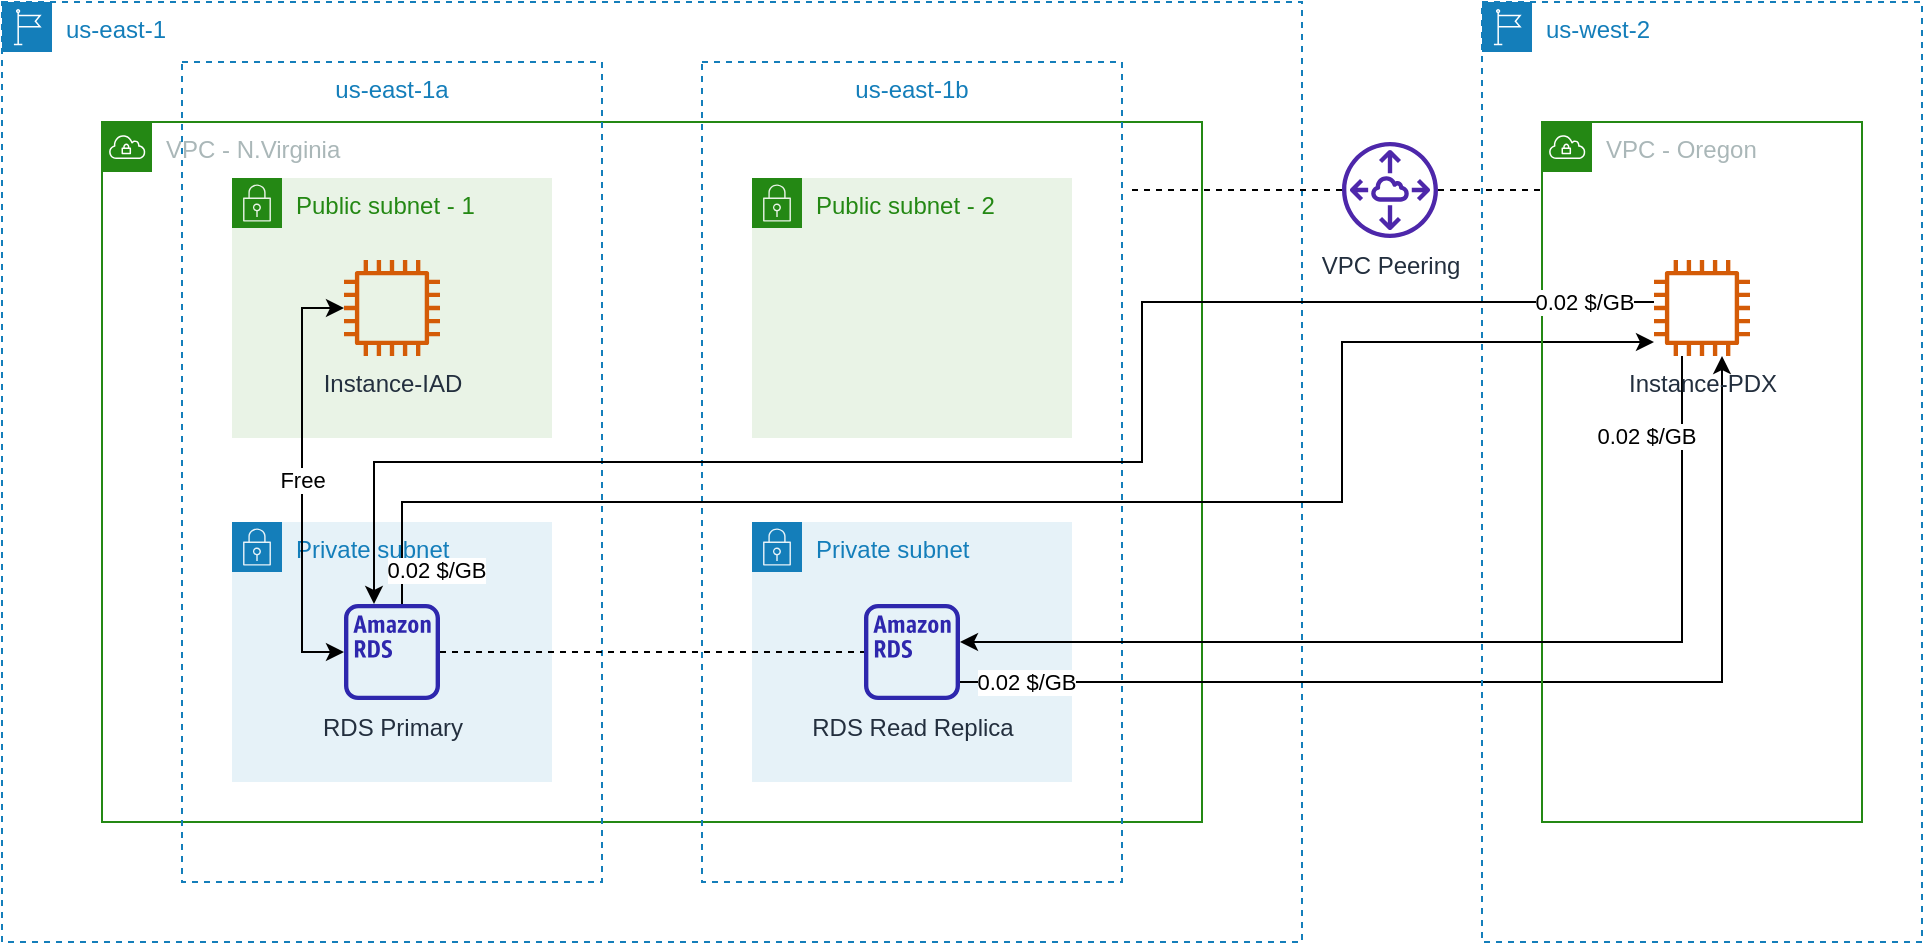 <mxfile version="16.5.1" type="device"><diagram id="TLAEGJn4FvRpzz_-lqbq" name="第 1 页"><mxGraphModel dx="946" dy="680" grid="1" gridSize="10" guides="1" tooltips="1" connect="1" arrows="1" fold="1" page="1" pageScale="1" pageWidth="1169" pageHeight="827" math="0" shadow="0"><root><mxCell id="0"/><mxCell id="1" parent="0"/><mxCell id="ALdVED_vAJOg0wY8vyn3-1" value="VPC - N.Virginia" style="points=[[0,0],[0.25,0],[0.5,0],[0.75,0],[1,0],[1,0.25],[1,0.5],[1,0.75],[1,1],[0.75,1],[0.5,1],[0.25,1],[0,1],[0,0.75],[0,0.5],[0,0.25]];outlineConnect=0;gradientColor=none;html=1;whiteSpace=wrap;fontSize=12;fontStyle=0;container=1;pointerEvents=0;collapsible=0;recursiveResize=0;shape=mxgraph.aws4.group;grIcon=mxgraph.aws4.group_vpc;strokeColor=#248814;fillColor=none;verticalAlign=top;align=left;spacingLeft=30;fontColor=#AAB7B8;dashed=0;" parent="1" vertex="1"><mxGeometry x="120" y="190" width="550" height="350" as="geometry"/></mxCell><mxCell id="ALdVED_vAJOg0wY8vyn3-2" value="us-east-1" style="points=[[0,0],[0.25,0],[0.5,0],[0.75,0],[1,0],[1,0.25],[1,0.5],[1,0.75],[1,1],[0.75,1],[0.5,1],[0.25,1],[0,1],[0,0.75],[0,0.5],[0,0.25]];outlineConnect=0;gradientColor=none;html=1;whiteSpace=wrap;fontSize=12;fontStyle=0;container=1;pointerEvents=0;collapsible=0;recursiveResize=0;shape=mxgraph.aws4.group;grIcon=mxgraph.aws4.group_region;strokeColor=#147EBA;fillColor=none;verticalAlign=top;align=left;spacingLeft=30;fontColor=#147EBA;dashed=1;" parent="1" vertex="1"><mxGeometry x="70" y="130" width="650" height="470" as="geometry"/></mxCell><mxCell id="ALdVED_vAJOg0wY8vyn3-3" value="us-east-1b" style="fillColor=none;strokeColor=#147EBA;dashed=1;verticalAlign=top;fontStyle=0;fontColor=#147EBA;" parent="1" vertex="1"><mxGeometry x="420" y="160" width="210" height="410" as="geometry"/></mxCell><mxCell id="ALdVED_vAJOg0wY8vyn3-4" value="Private subnet" style="points=[[0,0],[0.25,0],[0.5,0],[0.75,0],[1,0],[1,0.25],[1,0.5],[1,0.75],[1,1],[0.75,1],[0.5,1],[0.25,1],[0,1],[0,0.75],[0,0.5],[0,0.25]];outlineConnect=0;gradientColor=none;html=1;whiteSpace=wrap;fontSize=12;fontStyle=0;container=0;pointerEvents=0;collapsible=0;recursiveResize=0;shape=mxgraph.aws4.group;grIcon=mxgraph.aws4.group_security_group;grStroke=0;strokeColor=#147EBA;fillColor=#E6F2F8;verticalAlign=top;align=left;spacingLeft=30;fontColor=#147EBA;dashed=0;" parent="1" vertex="1"><mxGeometry x="445" y="390" width="160" height="130" as="geometry"/></mxCell><mxCell id="ALdVED_vAJOg0wY8vyn3-5" value="us-east-1a" style="fillColor=none;strokeColor=#147EBA;dashed=1;verticalAlign=top;fontStyle=0;fontColor=#147EBA;" parent="1" vertex="1"><mxGeometry x="160" y="160" width="210" height="410" as="geometry"/></mxCell><mxCell id="ALdVED_vAJOg0wY8vyn3-6" value="Public subnet - 1" style="points=[[0,0],[0.25,0],[0.5,0],[0.75,0],[1,0],[1,0.25],[1,0.5],[1,0.75],[1,1],[0.75,1],[0.5,1],[0.25,1],[0,1],[0,0.75],[0,0.5],[0,0.25]];outlineConnect=0;gradientColor=none;html=1;whiteSpace=wrap;fontSize=12;fontStyle=0;container=0;pointerEvents=0;collapsible=0;recursiveResize=0;shape=mxgraph.aws4.group;grIcon=mxgraph.aws4.group_security_group;grStroke=0;strokeColor=#248814;fillColor=#E9F3E6;verticalAlign=top;align=left;spacingLeft=30;fontColor=#248814;dashed=0;" parent="1" vertex="1"><mxGeometry x="185" y="218" width="160" height="130" as="geometry"/></mxCell><mxCell id="ALdVED_vAJOg0wY8vyn3-7" value="Private subnet" style="points=[[0,0],[0.25,0],[0.5,0],[0.75,0],[1,0],[1,0.25],[1,0.5],[1,0.75],[1,1],[0.75,1],[0.5,1],[0.25,1],[0,1],[0,0.75],[0,0.5],[0,0.25]];outlineConnect=0;gradientColor=none;html=1;whiteSpace=wrap;fontSize=12;fontStyle=0;container=0;pointerEvents=0;collapsible=0;recursiveResize=0;shape=mxgraph.aws4.group;grIcon=mxgraph.aws4.group_security_group;grStroke=0;strokeColor=#147EBA;fillColor=#E6F2F8;verticalAlign=top;align=left;spacingLeft=30;fontColor=#147EBA;dashed=0;" parent="1" vertex="1"><mxGeometry x="185" y="390" width="160" height="130" as="geometry"/></mxCell><mxCell id="ALdVED_vAJOg0wY8vyn3-8" style="edgeStyle=orthogonalEdgeStyle;rounded=0;orthogonalLoop=1;jettySize=auto;html=1;endArrow=none;endFill=0;dashed=1;" parent="1" source="ALdVED_vAJOg0wY8vyn3-9" target="ALdVED_vAJOg0wY8vyn3-14" edge="1"><mxGeometry relative="1" as="geometry"/></mxCell><mxCell id="ALdVED_vAJOg0wY8vyn3-31" style="edgeStyle=orthogonalEdgeStyle;rounded=0;orthogonalLoop=1;jettySize=auto;html=1;startArrow=none;startFill=0;" parent="1" source="ALdVED_vAJOg0wY8vyn3-9" target="ALdVED_vAJOg0wY8vyn3-26" edge="1"><mxGeometry relative="1" as="geometry"><Array as="points"><mxPoint x="270" y="380"/><mxPoint x="740" y="380"/><mxPoint x="740" y="300"/></Array></mxGeometry></mxCell><mxCell id="1PKtz632G1CmCWLgILRP-4" value="0.02 $/GB" style="edgeLabel;html=1;align=center;verticalAlign=middle;resizable=0;points=[];" vertex="1" connectable="0" parent="ALdVED_vAJOg0wY8vyn3-31"><mxGeometry x="-0.955" y="-1" relative="1" as="geometry"><mxPoint x="16" as="offset"/></mxGeometry></mxCell><mxCell id="ALdVED_vAJOg0wY8vyn3-9" value="RDS Primary" style="sketch=0;outlineConnect=0;fontColor=#232F3E;gradientColor=none;fillColor=#2E27AD;strokeColor=none;dashed=0;verticalLabelPosition=bottom;verticalAlign=top;align=center;html=1;fontSize=12;fontStyle=0;aspect=fixed;pointerEvents=1;shape=mxgraph.aws4.rds_instance_alt;" parent="1" vertex="1"><mxGeometry x="241" y="431" width="48" height="48" as="geometry"/></mxCell><mxCell id="ALdVED_vAJOg0wY8vyn3-30" value="Free" style="edgeStyle=orthogonalEdgeStyle;rounded=0;orthogonalLoop=1;jettySize=auto;html=1;startArrow=classic;startFill=1;" parent="1" source="ALdVED_vAJOg0wY8vyn3-12" target="ALdVED_vAJOg0wY8vyn3-9" edge="1"><mxGeometry relative="1" as="geometry"><Array as="points"><mxPoint x="220" y="283"/><mxPoint x="220" y="455"/></Array></mxGeometry></mxCell><mxCell id="ALdVED_vAJOg0wY8vyn3-12" value="Instance-IAD" style="sketch=0;outlineConnect=0;fontColor=#232F3E;gradientColor=none;fillColor=#D45B07;strokeColor=none;dashed=0;verticalLabelPosition=bottom;verticalAlign=top;align=center;html=1;fontSize=12;fontStyle=0;aspect=fixed;pointerEvents=1;shape=mxgraph.aws4.instance2;" parent="1" vertex="1"><mxGeometry x="241" y="259" width="48" height="48" as="geometry"/></mxCell><mxCell id="ALdVED_vAJOg0wY8vyn3-13" value="Public subnet - 2" style="points=[[0,0],[0.25,0],[0.5,0],[0.75,0],[1,0],[1,0.25],[1,0.5],[1,0.75],[1,1],[0.75,1],[0.5,1],[0.25,1],[0,1],[0,0.75],[0,0.5],[0,0.25]];outlineConnect=0;gradientColor=none;html=1;whiteSpace=wrap;fontSize=12;fontStyle=0;container=0;pointerEvents=0;collapsible=0;recursiveResize=0;shape=mxgraph.aws4.group;grIcon=mxgraph.aws4.group_security_group;grStroke=0;strokeColor=#248814;fillColor=#E9F3E6;verticalAlign=top;align=left;spacingLeft=30;fontColor=#248814;dashed=0;" parent="1" vertex="1"><mxGeometry x="445" y="218" width="160" height="130" as="geometry"/></mxCell><mxCell id="ALdVED_vAJOg0wY8vyn3-28" style="edgeStyle=orthogonalEdgeStyle;rounded=0;orthogonalLoop=1;jettySize=auto;html=1;" parent="1" source="ALdVED_vAJOg0wY8vyn3-14" target="ALdVED_vAJOg0wY8vyn3-26" edge="1"><mxGeometry relative="1" as="geometry"><Array as="points"><mxPoint x="930" y="470"/></Array></mxGeometry></mxCell><mxCell id="1PKtz632G1CmCWLgILRP-5" value="0.02 $/GB" style="edgeLabel;html=1;align=center;verticalAlign=middle;resizable=0;points=[];" vertex="1" connectable="0" parent="ALdVED_vAJOg0wY8vyn3-28"><mxGeometry x="-0.886" relative="1" as="geometry"><mxPoint x="2" as="offset"/></mxGeometry></mxCell><mxCell id="ALdVED_vAJOg0wY8vyn3-14" value="RDS Read Replica" style="sketch=0;outlineConnect=0;fontColor=#232F3E;gradientColor=none;fillColor=#2E27AD;strokeColor=none;dashed=0;verticalLabelPosition=bottom;verticalAlign=top;align=center;html=1;fontSize=12;fontStyle=0;aspect=fixed;pointerEvents=1;shape=mxgraph.aws4.rds_instance_alt;" parent="1" vertex="1"><mxGeometry x="501" y="431" width="48" height="48" as="geometry"/></mxCell><mxCell id="ALdVED_vAJOg0wY8vyn3-24" value="us-west-2" style="points=[[0,0],[0.25,0],[0.5,0],[0.75,0],[1,0],[1,0.25],[1,0.5],[1,0.75],[1,1],[0.75,1],[0.5,1],[0.25,1],[0,1],[0,0.75],[0,0.5],[0,0.25]];outlineConnect=0;gradientColor=none;html=1;whiteSpace=wrap;fontSize=12;fontStyle=0;container=0;pointerEvents=0;collapsible=0;recursiveResize=0;shape=mxgraph.aws4.group;grIcon=mxgraph.aws4.group_region;strokeColor=#147EBA;fillColor=none;verticalAlign=top;align=left;spacingLeft=30;fontColor=#147EBA;dashed=1;" parent="1" vertex="1"><mxGeometry x="810" y="130" width="220" height="470" as="geometry"/></mxCell><mxCell id="ALdVED_vAJOg0wY8vyn3-25" value="VPC - Oregon" style="points=[[0,0],[0.25,0],[0.5,0],[0.75,0],[1,0],[1,0.25],[1,0.5],[1,0.75],[1,1],[0.75,1],[0.5,1],[0.25,1],[0,1],[0,0.75],[0,0.5],[0,0.25]];outlineConnect=0;gradientColor=none;html=1;whiteSpace=wrap;fontSize=12;fontStyle=0;container=0;pointerEvents=0;collapsible=0;recursiveResize=0;shape=mxgraph.aws4.group;grIcon=mxgraph.aws4.group_vpc;strokeColor=#248814;fillColor=none;verticalAlign=top;align=left;spacingLeft=30;fontColor=#AAB7B8;dashed=0;" parent="1" vertex="1"><mxGeometry x="840" y="190" width="160" height="350" as="geometry"/></mxCell><mxCell id="ALdVED_vAJOg0wY8vyn3-27" style="edgeStyle=orthogonalEdgeStyle;rounded=0;orthogonalLoop=1;jettySize=auto;html=1;" parent="1" source="ALdVED_vAJOg0wY8vyn3-26" target="ALdVED_vAJOg0wY8vyn3-14" edge="1"><mxGeometry relative="1" as="geometry"><Array as="points"><mxPoint x="910" y="450"/></Array></mxGeometry></mxCell><mxCell id="1PKtz632G1CmCWLgILRP-7" value="0.02 $/GB" style="edgeLabel;html=1;align=center;verticalAlign=middle;resizable=0;points=[];" vertex="1" connectable="0" parent="ALdVED_vAJOg0wY8vyn3-27"><mxGeometry x="-0.841" y="-1" relative="1" as="geometry"><mxPoint x="-17" as="offset"/></mxGeometry></mxCell><mxCell id="ALdVED_vAJOg0wY8vyn3-29" style="edgeStyle=orthogonalEdgeStyle;rounded=0;orthogonalLoop=1;jettySize=auto;html=1;" parent="1" source="ALdVED_vAJOg0wY8vyn3-26" target="ALdVED_vAJOg0wY8vyn3-9" edge="1"><mxGeometry relative="1" as="geometry"><Array as="points"><mxPoint x="640" y="280"/><mxPoint x="640" y="360"/><mxPoint x="256" y="360"/></Array></mxGeometry></mxCell><mxCell id="1PKtz632G1CmCWLgILRP-6" value="0.02 $/GB" style="edgeLabel;html=1;align=center;verticalAlign=middle;resizable=0;points=[];" vertex="1" connectable="0" parent="ALdVED_vAJOg0wY8vyn3-29"><mxGeometry x="-0.911" relative="1" as="geometry"><mxPoint as="offset"/></mxGeometry></mxCell><mxCell id="ALdVED_vAJOg0wY8vyn3-26" value="Instance-PDX" style="sketch=0;outlineConnect=0;fontColor=#232F3E;gradientColor=none;fillColor=#D45B07;strokeColor=none;dashed=0;verticalLabelPosition=bottom;verticalAlign=top;align=center;html=1;fontSize=12;fontStyle=0;aspect=fixed;pointerEvents=1;shape=mxgraph.aws4.instance2;" parent="1" vertex="1"><mxGeometry x="896" y="259" width="48" height="48" as="geometry"/></mxCell><mxCell id="1PKtz632G1CmCWLgILRP-2" style="edgeStyle=orthogonalEdgeStyle;rounded=0;orthogonalLoop=1;jettySize=auto;html=1;entryX=1.019;entryY=0.156;entryDx=0;entryDy=0;entryPerimeter=0;endArrow=none;endFill=0;dashed=1;" edge="1" parent="1" source="1PKtz632G1CmCWLgILRP-1" target="ALdVED_vAJOg0wY8vyn3-3"><mxGeometry relative="1" as="geometry"/></mxCell><mxCell id="1PKtz632G1CmCWLgILRP-3" style="edgeStyle=orthogonalEdgeStyle;rounded=0;orthogonalLoop=1;jettySize=auto;html=1;endArrow=none;endFill=0;dashed=1;" edge="1" parent="1" source="1PKtz632G1CmCWLgILRP-1" target="ALdVED_vAJOg0wY8vyn3-25"><mxGeometry relative="1" as="geometry"><Array as="points"><mxPoint x="814" y="224"/><mxPoint x="814" y="224"/></Array></mxGeometry></mxCell><mxCell id="1PKtz632G1CmCWLgILRP-1" value="VPC Peering" style="sketch=0;outlineConnect=0;fontColor=#232F3E;gradientColor=none;fillColor=#4D27AA;strokeColor=none;dashed=0;verticalLabelPosition=bottom;verticalAlign=top;align=center;html=1;fontSize=12;fontStyle=0;aspect=fixed;pointerEvents=1;shape=mxgraph.aws4.peering;" vertex="1" parent="1"><mxGeometry x="740" y="200" width="48" height="48" as="geometry"/></mxCell></root></mxGraphModel></diagram></mxfile>